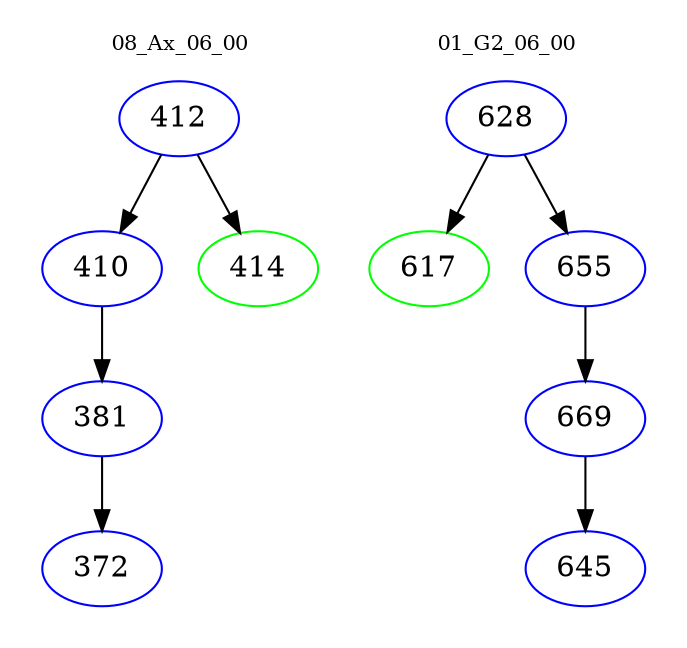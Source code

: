 digraph{
subgraph cluster_0 {
color = white
label = "08_Ax_06_00";
fontsize=10;
T0_412 [label="412", color="blue"]
T0_412 -> T0_410 [color="black"]
T0_410 [label="410", color="blue"]
T0_410 -> T0_381 [color="black"]
T0_381 [label="381", color="blue"]
T0_381 -> T0_372 [color="black"]
T0_372 [label="372", color="blue"]
T0_412 -> T0_414 [color="black"]
T0_414 [label="414", color="green"]
}
subgraph cluster_1 {
color = white
label = "01_G2_06_00";
fontsize=10;
T1_628 [label="628", color="blue"]
T1_628 -> T1_617 [color="black"]
T1_617 [label="617", color="green"]
T1_628 -> T1_655 [color="black"]
T1_655 [label="655", color="blue"]
T1_655 -> T1_669 [color="black"]
T1_669 [label="669", color="blue"]
T1_669 -> T1_645 [color="black"]
T1_645 [label="645", color="blue"]
}
}
